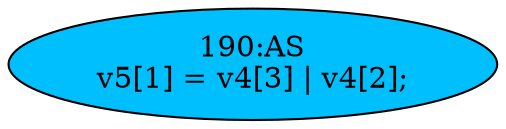 strict digraph "" {
	node [label="\N"];
	"190:AS"	 [ast="<pyverilog.vparser.ast.Assign object at 0x7fee2301d590>",
		def_var="['v5']",
		fillcolor=deepskyblue,
		label="190:AS
v5[1] = v4[3] | v4[2];",
		statements="[]",
		style=filled,
		typ=Assign,
		use_var="['v4', 'v4']"];
}
